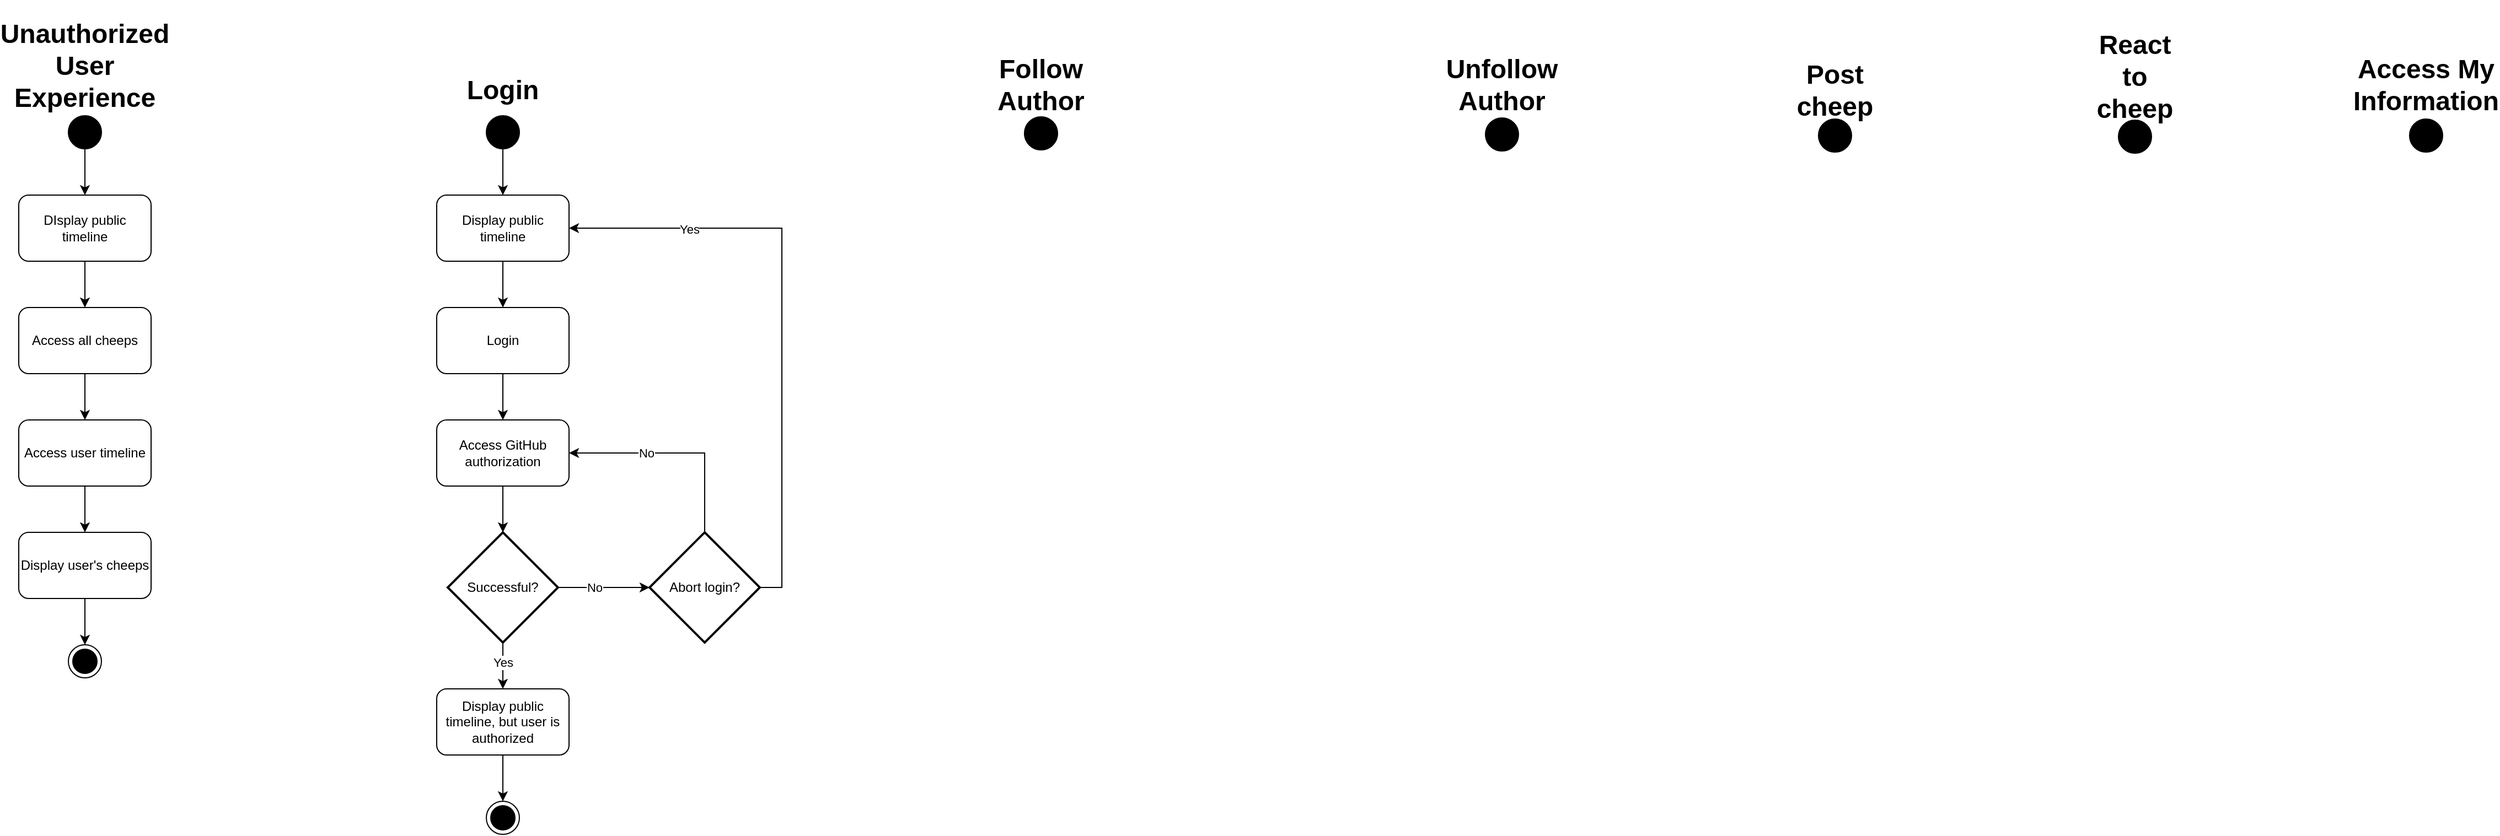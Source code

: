 <mxfile version="22.1.2" type="device">
  <diagram name="Page-1" id="e30gHh-0e9f_o7BOKimR">
    <mxGraphModel dx="911" dy="904" grid="0" gridSize="10" guides="1" tooltips="1" connect="1" arrows="1" fold="1" page="0" pageScale="1" pageWidth="1100" pageHeight="850" math="0" shadow="0">
      <root>
        <mxCell id="0" />
        <mxCell id="1" parent="0" />
        <mxCell id="j1Txoeeo5fYLzKC64dvX-211" value="" style="ellipse;fillColor=strokeColor;html=1;" vertex="1" parent="1">
          <mxGeometry x="846" y="136" width="30" height="30" as="geometry" />
        </mxCell>
        <mxCell id="j1Txoeeo5fYLzKC64dvX-216" value="" style="edgeStyle=orthogonalEdgeStyle;rounded=0;orthogonalLoop=1;jettySize=auto;html=1;" edge="1" parent="1" source="j1Txoeeo5fYLzKC64dvX-212" target="j1Txoeeo5fYLzKC64dvX-215">
          <mxGeometry relative="1" as="geometry" />
        </mxCell>
        <mxCell id="j1Txoeeo5fYLzKC64dvX-212" value="Display public timeline" style="rounded=1;whiteSpace=wrap;html=1;" vertex="1" parent="1">
          <mxGeometry x="801" y="208" width="120" height="60" as="geometry" />
        </mxCell>
        <mxCell id="j1Txoeeo5fYLzKC64dvX-213" value="" style="endArrow=classic;html=1;rounded=0;exitX=0.5;exitY=1;exitDx=0;exitDy=0;entryX=0.5;entryY=0;entryDx=0;entryDy=0;" edge="1" parent="1" source="j1Txoeeo5fYLzKC64dvX-211" target="j1Txoeeo5fYLzKC64dvX-212">
          <mxGeometry width="50" height="50" relative="1" as="geometry">
            <mxPoint x="628" y="251" as="sourcePoint" />
            <mxPoint x="678" y="201" as="targetPoint" />
          </mxGeometry>
        </mxCell>
        <mxCell id="j1Txoeeo5fYLzKC64dvX-214" value="&lt;h1&gt;Login&lt;/h1&gt;" style="text;html=1;strokeColor=none;fillColor=none;align=center;verticalAlign=middle;whiteSpace=wrap;rounded=0;" vertex="1" parent="1">
          <mxGeometry x="831" y="98" width="60" height="30" as="geometry" />
        </mxCell>
        <mxCell id="j1Txoeeo5fYLzKC64dvX-226" value="" style="edgeStyle=orthogonalEdgeStyle;rounded=0;orthogonalLoop=1;jettySize=auto;html=1;" edge="1" parent="1" source="j1Txoeeo5fYLzKC64dvX-215" target="j1Txoeeo5fYLzKC64dvX-225">
          <mxGeometry relative="1" as="geometry" />
        </mxCell>
        <mxCell id="j1Txoeeo5fYLzKC64dvX-215" value="Login" style="rounded=1;whiteSpace=wrap;html=1;" vertex="1" parent="1">
          <mxGeometry x="801" y="310" width="120" height="60" as="geometry" />
        </mxCell>
        <mxCell id="j1Txoeeo5fYLzKC64dvX-220" value="" style="edgeStyle=orthogonalEdgeStyle;rounded=0;orthogonalLoop=1;jettySize=auto;html=1;" edge="1" parent="1" source="j1Txoeeo5fYLzKC64dvX-217" target="j1Txoeeo5fYLzKC64dvX-219">
          <mxGeometry relative="1" as="geometry" />
        </mxCell>
        <mxCell id="j1Txoeeo5fYLzKC64dvX-221" value="Yes" style="edgeLabel;html=1;align=center;verticalAlign=middle;resizable=0;points=[];" vertex="1" connectable="0" parent="j1Txoeeo5fYLzKC64dvX-220">
          <mxGeometry x="-0.162" relative="1" as="geometry">
            <mxPoint as="offset" />
          </mxGeometry>
        </mxCell>
        <mxCell id="j1Txoeeo5fYLzKC64dvX-223" value="" style="edgeStyle=orthogonalEdgeStyle;rounded=0;orthogonalLoop=1;jettySize=auto;html=1;" edge="1" parent="1" source="j1Txoeeo5fYLzKC64dvX-217" target="j1Txoeeo5fYLzKC64dvX-222">
          <mxGeometry relative="1" as="geometry" />
        </mxCell>
        <mxCell id="j1Txoeeo5fYLzKC64dvX-224" value="No" style="edgeLabel;html=1;align=center;verticalAlign=middle;resizable=0;points=[];" vertex="1" connectable="0" parent="j1Txoeeo5fYLzKC64dvX-223">
          <mxGeometry x="-0.21" relative="1" as="geometry">
            <mxPoint as="offset" />
          </mxGeometry>
        </mxCell>
        <mxCell id="j1Txoeeo5fYLzKC64dvX-217" value="Successful?" style="strokeWidth=2;html=1;shape=mxgraph.flowchart.decision;whiteSpace=wrap;" vertex="1" parent="1">
          <mxGeometry x="811" y="514" width="100" height="100" as="geometry" />
        </mxCell>
        <mxCell id="j1Txoeeo5fYLzKC64dvX-234" value="" style="edgeStyle=orthogonalEdgeStyle;rounded=0;orthogonalLoop=1;jettySize=auto;html=1;" edge="1" parent="1" source="j1Txoeeo5fYLzKC64dvX-219" target="j1Txoeeo5fYLzKC64dvX-233">
          <mxGeometry relative="1" as="geometry" />
        </mxCell>
        <mxCell id="j1Txoeeo5fYLzKC64dvX-219" value="Display public timeline, but user is authorized" style="rounded=1;whiteSpace=wrap;html=1;" vertex="1" parent="1">
          <mxGeometry x="801" y="656" width="120" height="60" as="geometry" />
        </mxCell>
        <mxCell id="j1Txoeeo5fYLzKC64dvX-228" style="edgeStyle=orthogonalEdgeStyle;rounded=0;orthogonalLoop=1;jettySize=auto;html=1;exitX=0.5;exitY=0;exitDx=0;exitDy=0;exitPerimeter=0;entryX=1;entryY=0.5;entryDx=0;entryDy=0;" edge="1" parent="1" source="j1Txoeeo5fYLzKC64dvX-222" target="j1Txoeeo5fYLzKC64dvX-225">
          <mxGeometry relative="1" as="geometry" />
        </mxCell>
        <mxCell id="j1Txoeeo5fYLzKC64dvX-231" value="No" style="edgeLabel;html=1;align=center;verticalAlign=middle;resizable=0;points=[];" vertex="1" connectable="0" parent="j1Txoeeo5fYLzKC64dvX-228">
          <mxGeometry x="0.282" relative="1" as="geometry">
            <mxPoint as="offset" />
          </mxGeometry>
        </mxCell>
        <mxCell id="j1Txoeeo5fYLzKC64dvX-230" style="edgeStyle=orthogonalEdgeStyle;rounded=0;orthogonalLoop=1;jettySize=auto;html=1;exitX=1;exitY=0.5;exitDx=0;exitDy=0;exitPerimeter=0;entryX=1;entryY=0.5;entryDx=0;entryDy=0;" edge="1" parent="1" source="j1Txoeeo5fYLzKC64dvX-222" target="j1Txoeeo5fYLzKC64dvX-212">
          <mxGeometry relative="1" as="geometry" />
        </mxCell>
        <mxCell id="j1Txoeeo5fYLzKC64dvX-232" value="Yes" style="edgeLabel;html=1;align=center;verticalAlign=middle;resizable=0;points=[];" vertex="1" connectable="0" parent="j1Txoeeo5fYLzKC64dvX-230">
          <mxGeometry x="0.598" y="1" relative="1" as="geometry">
            <mxPoint as="offset" />
          </mxGeometry>
        </mxCell>
        <mxCell id="j1Txoeeo5fYLzKC64dvX-222" value="Abort login?" style="strokeWidth=2;html=1;shape=mxgraph.flowchart.decision;whiteSpace=wrap;" vertex="1" parent="1">
          <mxGeometry x="994" y="514" width="100" height="100" as="geometry" />
        </mxCell>
        <mxCell id="j1Txoeeo5fYLzKC64dvX-227" value="" style="edgeStyle=orthogonalEdgeStyle;rounded=0;orthogonalLoop=1;jettySize=auto;html=1;" edge="1" parent="1" source="j1Txoeeo5fYLzKC64dvX-225" target="j1Txoeeo5fYLzKC64dvX-217">
          <mxGeometry relative="1" as="geometry" />
        </mxCell>
        <mxCell id="j1Txoeeo5fYLzKC64dvX-225" value="Access GitHub authorization" style="rounded=1;whiteSpace=wrap;html=1;" vertex="1" parent="1">
          <mxGeometry x="801" y="412" width="120" height="60" as="geometry" />
        </mxCell>
        <mxCell id="j1Txoeeo5fYLzKC64dvX-233" value="" style="ellipse;html=1;shape=endState;fillColor=strokeColor;" vertex="1" parent="1">
          <mxGeometry x="846" y="758" width="30" height="30" as="geometry" />
        </mxCell>
        <mxCell id="j1Txoeeo5fYLzKC64dvX-242" value="" style="edgeStyle=orthogonalEdgeStyle;rounded=0;orthogonalLoop=1;jettySize=auto;html=1;" edge="1" parent="1" source="j1Txoeeo5fYLzKC64dvX-235" target="j1Txoeeo5fYLzKC64dvX-237">
          <mxGeometry relative="1" as="geometry" />
        </mxCell>
        <mxCell id="j1Txoeeo5fYLzKC64dvX-235" value="" style="ellipse;fillColor=strokeColor;html=1;" vertex="1" parent="1">
          <mxGeometry x="467" y="136" width="30" height="30" as="geometry" />
        </mxCell>
        <mxCell id="j1Txoeeo5fYLzKC64dvX-236" value="&lt;h1&gt;Unauthorized User Experience&lt;/h1&gt;" style="text;html=1;strokeColor=none;fillColor=none;align=center;verticalAlign=middle;whiteSpace=wrap;rounded=0;" vertex="1" parent="1">
          <mxGeometry x="452" y="76" width="60" height="30" as="geometry" />
        </mxCell>
        <mxCell id="j1Txoeeo5fYLzKC64dvX-243" value="" style="edgeStyle=orthogonalEdgeStyle;rounded=0;orthogonalLoop=1;jettySize=auto;html=1;" edge="1" parent="1" source="j1Txoeeo5fYLzKC64dvX-237" target="j1Txoeeo5fYLzKC64dvX-238">
          <mxGeometry relative="1" as="geometry" />
        </mxCell>
        <mxCell id="j1Txoeeo5fYLzKC64dvX-237" value="DIsplay public timeline" style="rounded=1;whiteSpace=wrap;html=1;" vertex="1" parent="1">
          <mxGeometry x="422" y="208" width="120" height="60" as="geometry" />
        </mxCell>
        <mxCell id="j1Txoeeo5fYLzKC64dvX-244" value="" style="edgeStyle=orthogonalEdgeStyle;rounded=0;orthogonalLoop=1;jettySize=auto;html=1;" edge="1" parent="1" source="j1Txoeeo5fYLzKC64dvX-238" target="j1Txoeeo5fYLzKC64dvX-239">
          <mxGeometry relative="1" as="geometry" />
        </mxCell>
        <mxCell id="j1Txoeeo5fYLzKC64dvX-238" value="Access all cheeps" style="rounded=1;whiteSpace=wrap;html=1;" vertex="1" parent="1">
          <mxGeometry x="422" y="310" width="120" height="60" as="geometry" />
        </mxCell>
        <mxCell id="j1Txoeeo5fYLzKC64dvX-245" value="" style="edgeStyle=orthogonalEdgeStyle;rounded=0;orthogonalLoop=1;jettySize=auto;html=1;" edge="1" parent="1" source="j1Txoeeo5fYLzKC64dvX-239" target="j1Txoeeo5fYLzKC64dvX-240">
          <mxGeometry relative="1" as="geometry" />
        </mxCell>
        <mxCell id="j1Txoeeo5fYLzKC64dvX-239" value="Access user timeline" style="rounded=1;whiteSpace=wrap;html=1;" vertex="1" parent="1">
          <mxGeometry x="422" y="412" width="120" height="60" as="geometry" />
        </mxCell>
        <mxCell id="j1Txoeeo5fYLzKC64dvX-246" value="" style="edgeStyle=orthogonalEdgeStyle;rounded=0;orthogonalLoop=1;jettySize=auto;html=1;" edge="1" parent="1" source="j1Txoeeo5fYLzKC64dvX-240" target="j1Txoeeo5fYLzKC64dvX-241">
          <mxGeometry relative="1" as="geometry" />
        </mxCell>
        <mxCell id="j1Txoeeo5fYLzKC64dvX-240" value="Display user&#39;s cheeps" style="rounded=1;whiteSpace=wrap;html=1;" vertex="1" parent="1">
          <mxGeometry x="422" y="514" width="120" height="60" as="geometry" />
        </mxCell>
        <mxCell id="j1Txoeeo5fYLzKC64dvX-241" value="" style="ellipse;html=1;shape=endState;fillColor=strokeColor;" vertex="1" parent="1">
          <mxGeometry x="467" y="616" width="30" height="30" as="geometry" />
        </mxCell>
        <mxCell id="j1Txoeeo5fYLzKC64dvX-247" value="" style="ellipse;fillColor=strokeColor;html=1;" vertex="1" parent="1">
          <mxGeometry x="1334" y="137" width="30" height="30" as="geometry" />
        </mxCell>
        <mxCell id="j1Txoeeo5fYLzKC64dvX-248" value="&lt;h1&gt;Follow Author&lt;/h1&gt;" style="text;html=1;strokeColor=none;fillColor=none;align=center;verticalAlign=middle;whiteSpace=wrap;rounded=0;" vertex="1" parent="1">
          <mxGeometry x="1319" y="93" width="60" height="30" as="geometry" />
        </mxCell>
        <mxCell id="j1Txoeeo5fYLzKC64dvX-249" value="" style="ellipse;fillColor=strokeColor;html=1;" vertex="1" parent="1">
          <mxGeometry x="1752" y="138" width="30" height="30" as="geometry" />
        </mxCell>
        <mxCell id="j1Txoeeo5fYLzKC64dvX-250" value="&lt;h1&gt;Unfollow Author&lt;/h1&gt;" style="text;html=1;strokeColor=none;fillColor=none;align=center;verticalAlign=middle;whiteSpace=wrap;rounded=0;" vertex="1" parent="1">
          <mxGeometry x="1737" y="93" width="60" height="30" as="geometry" />
        </mxCell>
        <mxCell id="j1Txoeeo5fYLzKC64dvX-251" value="" style="ellipse;fillColor=strokeColor;html=1;" vertex="1" parent="1">
          <mxGeometry x="2054" y="139" width="30" height="30" as="geometry" />
        </mxCell>
        <mxCell id="j1Txoeeo5fYLzKC64dvX-252" value="&lt;h1&gt;Post cheep&lt;/h1&gt;" style="text;html=1;strokeColor=none;fillColor=none;align=center;verticalAlign=middle;whiteSpace=wrap;rounded=0;" vertex="1" parent="1">
          <mxGeometry x="2039" y="98" width="60" height="30" as="geometry" />
        </mxCell>
        <mxCell id="j1Txoeeo5fYLzKC64dvX-253" value="" style="ellipse;fillColor=strokeColor;html=1;" vertex="1" parent="1">
          <mxGeometry x="2326" y="140" width="30" height="30" as="geometry" />
        </mxCell>
        <mxCell id="j1Txoeeo5fYLzKC64dvX-254" value="&lt;h1&gt;React to cheep&lt;/h1&gt;" style="text;html=1;strokeColor=none;fillColor=none;align=center;verticalAlign=middle;whiteSpace=wrap;rounded=0;" vertex="1" parent="1">
          <mxGeometry x="2311" y="86" width="60" height="30" as="geometry" />
        </mxCell>
        <mxCell id="j1Txoeeo5fYLzKC64dvX-256" value="" style="ellipse;fillColor=strokeColor;html=1;" vertex="1" parent="1">
          <mxGeometry x="2590" y="139" width="30" height="30" as="geometry" />
        </mxCell>
        <mxCell id="j1Txoeeo5fYLzKC64dvX-257" value="&lt;h1&gt;Access My Information&lt;/h1&gt;" style="text;html=1;strokeColor=none;fillColor=none;align=center;verticalAlign=middle;whiteSpace=wrap;rounded=0;" vertex="1" parent="1">
          <mxGeometry x="2575" y="93" width="60" height="30" as="geometry" />
        </mxCell>
      </root>
    </mxGraphModel>
  </diagram>
</mxfile>
